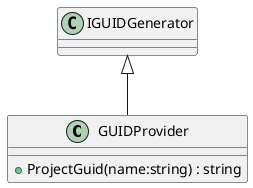 @startuml
class GUIDProvider {
    + ProjectGuid(name:string) : string
}
IGUIDGenerator <|-- GUIDProvider
@enduml

